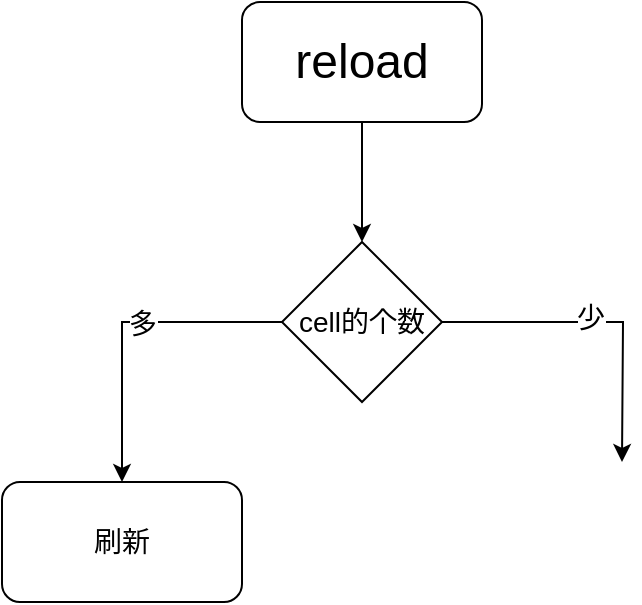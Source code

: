 <mxfile>
    <diagram id="65UL-lYmO1r1UM7tCtgo" name="第 1 页">
        <mxGraphModel dx="683" dy="680" grid="1" gridSize="10" guides="1" tooltips="1" connect="1" arrows="1" fold="1" page="1" pageScale="1" pageWidth="827" pageHeight="1169" math="0" shadow="0">
            <root>
                <mxCell id="0"/>
                <mxCell id="1" parent="0"/>
                <mxCell id="3" style="edgeStyle=orthogonalEdgeStyle;rounded=0;orthogonalLoop=1;jettySize=auto;html=1;exitX=0.5;exitY=1;exitDx=0;exitDy=0;fontSize=24;" edge="1" parent="1" source="2">
                    <mxGeometry relative="1" as="geometry">
                        <mxPoint x="350" y="810" as="targetPoint"/>
                    </mxGeometry>
                </mxCell>
                <mxCell id="2" value="reload" style="rounded=1;whiteSpace=wrap;html=1;align=center;fontSize=24;" vertex="1" parent="1">
                    <mxGeometry x="290" y="690" width="120" height="60" as="geometry"/>
                </mxCell>
                <mxCell id="9" style="edgeStyle=orthogonalEdgeStyle;rounded=0;orthogonalLoop=1;jettySize=auto;html=1;fontSize=24;exitX=0;exitY=0.5;exitDx=0;exitDy=0;" edge="1" parent="1" source="6">
                    <mxGeometry relative="1" as="geometry">
                        <mxPoint x="230" y="930" as="targetPoint"/>
                        <Array as="points">
                            <mxPoint x="230" y="850"/>
                        </Array>
                    </mxGeometry>
                </mxCell>
                <mxCell id="13" value="多" style="edgeLabel;html=1;align=center;verticalAlign=middle;resizable=0;points=[];fontSize=14;" vertex="1" connectable="0" parent="9">
                    <mxGeometry x="-0.12" y="1" relative="1" as="geometry">
                        <mxPoint as="offset"/>
                    </mxGeometry>
                </mxCell>
                <mxCell id="11" style="edgeStyle=orthogonalEdgeStyle;rounded=0;orthogonalLoop=1;jettySize=auto;html=1;exitX=1;exitY=0.5;exitDx=0;exitDy=0;fontSize=24;" edge="1" parent="1" source="6">
                    <mxGeometry relative="1" as="geometry">
                        <mxPoint x="480" y="920" as="targetPoint"/>
                    </mxGeometry>
                </mxCell>
                <mxCell id="14" value="少" style="edgeLabel;html=1;align=center;verticalAlign=middle;resizable=0;points=[];fontSize=14;" vertex="1" connectable="0" parent="11">
                    <mxGeometry x="-0.08" y="2" relative="1" as="geometry">
                        <mxPoint as="offset"/>
                    </mxGeometry>
                </mxCell>
                <mxCell id="6" value="cell的个数" style="rhombus;whiteSpace=wrap;html=1;fontSize=14;" vertex="1" parent="1">
                    <mxGeometry x="310" y="810" width="80" height="80" as="geometry"/>
                </mxCell>
                <mxCell id="15" value="刷新" style="rounded=1;whiteSpace=wrap;html=1;fontSize=14;" vertex="1" parent="1">
                    <mxGeometry x="170" y="930" width="120" height="60" as="geometry"/>
                </mxCell>
            </root>
        </mxGraphModel>
    </diagram>
</mxfile>